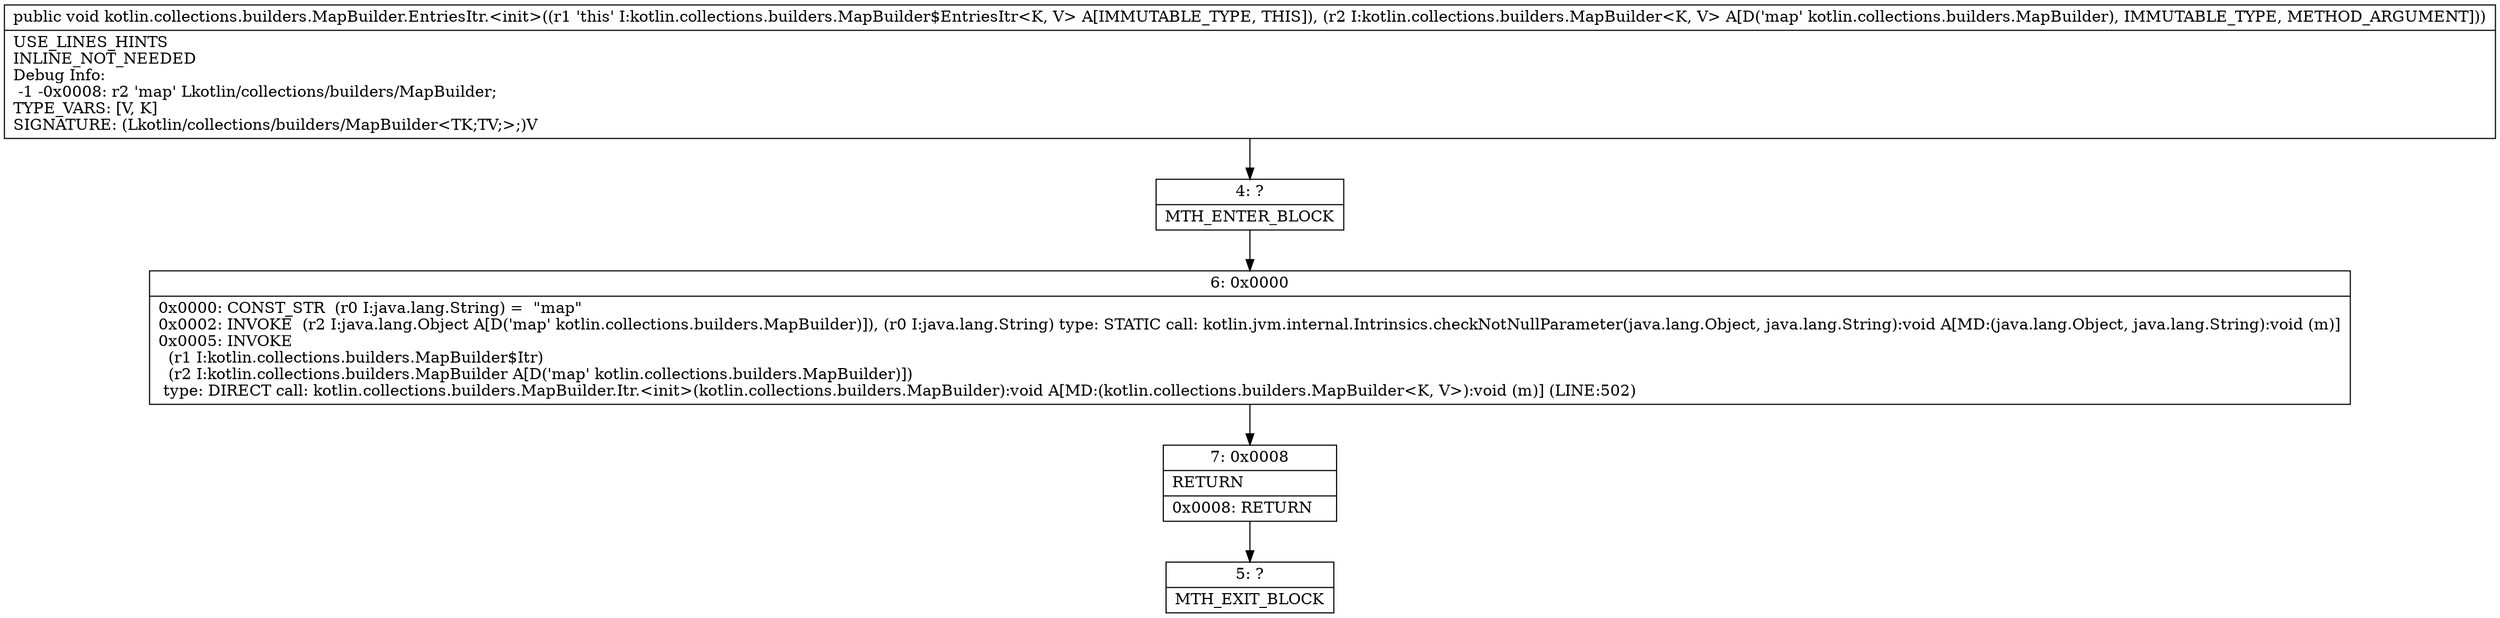 digraph "CFG forkotlin.collections.builders.MapBuilder.EntriesItr.\<init\>(Lkotlin\/collections\/builders\/MapBuilder;)V" {
Node_4 [shape=record,label="{4\:\ ?|MTH_ENTER_BLOCK\l}"];
Node_6 [shape=record,label="{6\:\ 0x0000|0x0000: CONST_STR  (r0 I:java.lang.String) =  \"map\" \l0x0002: INVOKE  (r2 I:java.lang.Object A[D('map' kotlin.collections.builders.MapBuilder)]), (r0 I:java.lang.String) type: STATIC call: kotlin.jvm.internal.Intrinsics.checkNotNullParameter(java.lang.Object, java.lang.String):void A[MD:(java.lang.Object, java.lang.String):void (m)]\l0x0005: INVOKE  \l  (r1 I:kotlin.collections.builders.MapBuilder$Itr)\l  (r2 I:kotlin.collections.builders.MapBuilder A[D('map' kotlin.collections.builders.MapBuilder)])\l type: DIRECT call: kotlin.collections.builders.MapBuilder.Itr.\<init\>(kotlin.collections.builders.MapBuilder):void A[MD:(kotlin.collections.builders.MapBuilder\<K, V\>):void (m)] (LINE:502)\l}"];
Node_7 [shape=record,label="{7\:\ 0x0008|RETURN\l|0x0008: RETURN   \l}"];
Node_5 [shape=record,label="{5\:\ ?|MTH_EXIT_BLOCK\l}"];
MethodNode[shape=record,label="{public void kotlin.collections.builders.MapBuilder.EntriesItr.\<init\>((r1 'this' I:kotlin.collections.builders.MapBuilder$EntriesItr\<K, V\> A[IMMUTABLE_TYPE, THIS]), (r2 I:kotlin.collections.builders.MapBuilder\<K, V\> A[D('map' kotlin.collections.builders.MapBuilder), IMMUTABLE_TYPE, METHOD_ARGUMENT]))  | USE_LINES_HINTS\lINLINE_NOT_NEEDED\lDebug Info:\l  \-1 \-0x0008: r2 'map' Lkotlin\/collections\/builders\/MapBuilder;\lTYPE_VARS: [V, K]\lSIGNATURE: (Lkotlin\/collections\/builders\/MapBuilder\<TK;TV;\>;)V\l}"];
MethodNode -> Node_4;Node_4 -> Node_6;
Node_6 -> Node_7;
Node_7 -> Node_5;
}


